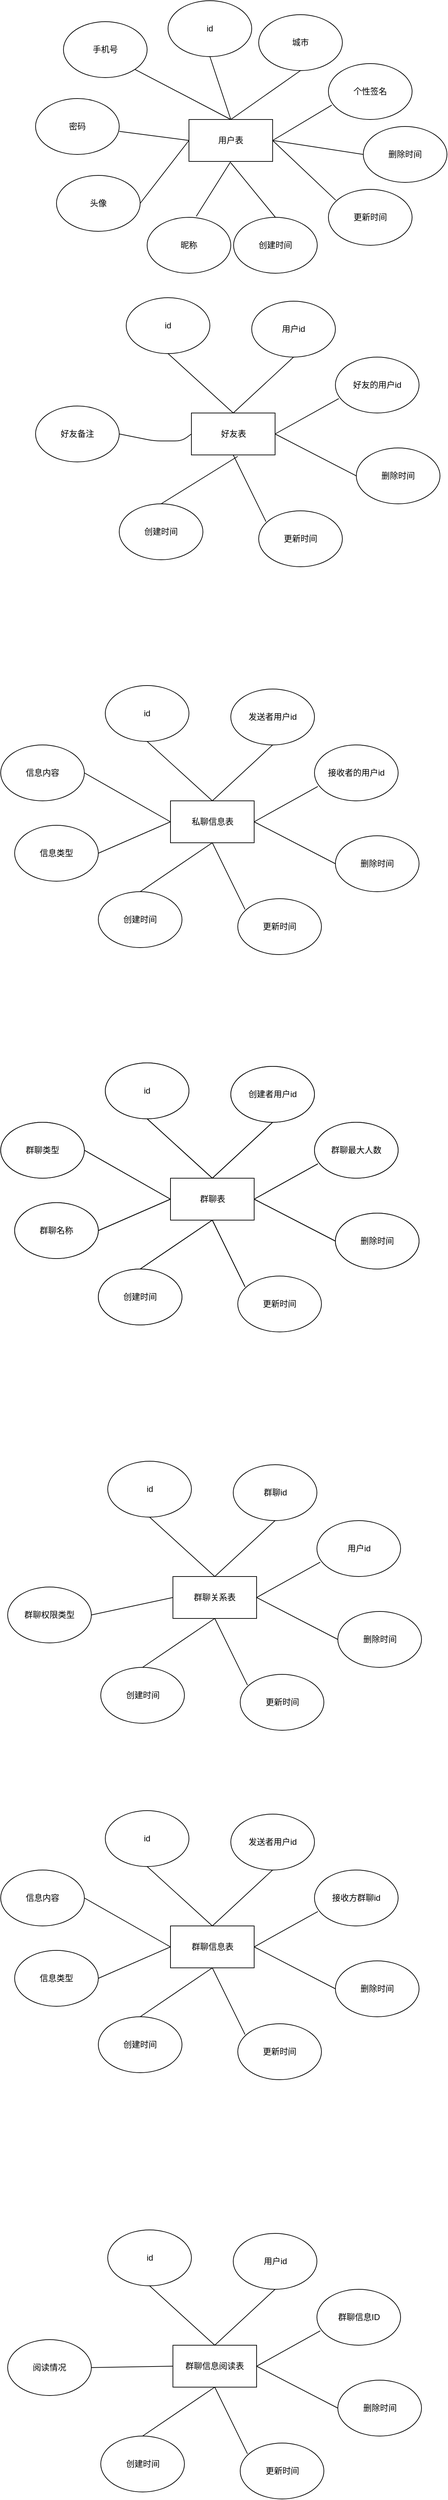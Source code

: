 <mxfile version="13.9.2" type="github">
  <diagram id="XN5b5UXGegkv9Bx4KRt7" name="Page-1">
    <mxGraphModel dx="1038" dy="548" grid="1" gridSize="10" guides="1" tooltips="1" connect="1" arrows="1" fold="1" page="1" pageScale="1" pageWidth="827" pageHeight="1169" math="0" shadow="0">
      <root>
        <mxCell id="0" />
        <mxCell id="1" parent="0" />
        <mxCell id="5YTZuYFK5h-d97oORlPm-1" value="用户表" style="rounded=0;whiteSpace=wrap;html=1;" vertex="1" parent="1">
          <mxGeometry x="350" y="250" width="120" height="60" as="geometry" />
        </mxCell>
        <mxCell id="5YTZuYFK5h-d97oORlPm-2" value="手机号" style="ellipse;whiteSpace=wrap;html=1;" vertex="1" parent="1">
          <mxGeometry x="170" y="110" width="120" height="80" as="geometry" />
        </mxCell>
        <mxCell id="5YTZuYFK5h-d97oORlPm-3" value="id" style="ellipse;whiteSpace=wrap;html=1;" vertex="1" parent="1">
          <mxGeometry x="320" y="80" width="120" height="80" as="geometry" />
        </mxCell>
        <mxCell id="5YTZuYFK5h-d97oORlPm-4" value="密码" style="ellipse;whiteSpace=wrap;html=1;" vertex="1" parent="1">
          <mxGeometry x="130" y="220" width="120" height="80" as="geometry" />
        </mxCell>
        <mxCell id="5YTZuYFK5h-d97oORlPm-5" value="昵称" style="ellipse;whiteSpace=wrap;html=1;" vertex="1" parent="1">
          <mxGeometry x="290" y="390" width="120" height="80" as="geometry" />
        </mxCell>
        <mxCell id="5YTZuYFK5h-d97oORlPm-6" value="个性签名" style="ellipse;whiteSpace=wrap;html=1;" vertex="1" parent="1">
          <mxGeometry x="550" y="170" width="120" height="80" as="geometry" />
        </mxCell>
        <mxCell id="5YTZuYFK5h-d97oORlPm-7" value="城市" style="ellipse;whiteSpace=wrap;html=1;" vertex="1" parent="1">
          <mxGeometry x="450" y="100" width="120" height="80" as="geometry" />
        </mxCell>
        <mxCell id="5YTZuYFK5h-d97oORlPm-8" value="头像" style="ellipse;whiteSpace=wrap;html=1;" vertex="1" parent="1">
          <mxGeometry x="160" y="330" width="120" height="80" as="geometry" />
        </mxCell>
        <mxCell id="5YTZuYFK5h-d97oORlPm-9" value="删除时间" style="ellipse;whiteSpace=wrap;html=1;" vertex="1" parent="1">
          <mxGeometry x="600" y="260" width="120" height="80" as="geometry" />
        </mxCell>
        <mxCell id="5YTZuYFK5h-d97oORlPm-10" value="更新时间" style="ellipse;whiteSpace=wrap;html=1;" vertex="1" parent="1">
          <mxGeometry x="550" y="350" width="120" height="80" as="geometry" />
        </mxCell>
        <mxCell id="5YTZuYFK5h-d97oORlPm-11" value="创建时间" style="ellipse;whiteSpace=wrap;html=1;" vertex="1" parent="1">
          <mxGeometry x="414" y="390" width="120" height="80" as="geometry" />
        </mxCell>
        <mxCell id="5YTZuYFK5h-d97oORlPm-12" value="" style="endArrow=none;html=1;entryX=1;entryY=1;entryDx=0;entryDy=0;exitX=0.5;exitY=0;exitDx=0;exitDy=0;" edge="1" parent="1" source="5YTZuYFK5h-d97oORlPm-1" target="5YTZuYFK5h-d97oORlPm-2">
          <mxGeometry width="50" height="50" relative="1" as="geometry">
            <mxPoint x="390" y="310" as="sourcePoint" />
            <mxPoint x="440" y="260" as="targetPoint" />
          </mxGeometry>
        </mxCell>
        <mxCell id="5YTZuYFK5h-d97oORlPm-13" value="" style="endArrow=none;html=1;entryX=0.5;entryY=1;entryDx=0;entryDy=0;exitX=0.5;exitY=0;exitDx=0;exitDy=0;" edge="1" parent="1" source="5YTZuYFK5h-d97oORlPm-1" target="5YTZuYFK5h-d97oORlPm-7">
          <mxGeometry width="50" height="50" relative="1" as="geometry">
            <mxPoint x="390" y="310" as="sourcePoint" />
            <mxPoint x="440" y="260" as="targetPoint" />
          </mxGeometry>
        </mxCell>
        <mxCell id="5YTZuYFK5h-d97oORlPm-15" value="" style="endArrow=none;html=1;entryX=0.5;entryY=1;entryDx=0;entryDy=0;exitX=0.5;exitY=0;exitDx=0;exitDy=0;" edge="1" parent="1" source="5YTZuYFK5h-d97oORlPm-1" target="5YTZuYFK5h-d97oORlPm-3">
          <mxGeometry width="50" height="50" relative="1" as="geometry">
            <mxPoint x="390" y="310" as="sourcePoint" />
            <mxPoint x="440" y="260" as="targetPoint" />
          </mxGeometry>
        </mxCell>
        <mxCell id="5YTZuYFK5h-d97oORlPm-16" value="" style="endArrow=none;html=1;entryX=0.04;entryY=0.743;entryDx=0;entryDy=0;entryPerimeter=0;exitX=1;exitY=0.5;exitDx=0;exitDy=0;" edge="1" parent="1" source="5YTZuYFK5h-d97oORlPm-1" target="5YTZuYFK5h-d97oORlPm-6">
          <mxGeometry width="50" height="50" relative="1" as="geometry">
            <mxPoint x="120" y="470" as="sourcePoint" />
            <mxPoint x="170" y="420" as="targetPoint" />
          </mxGeometry>
        </mxCell>
        <mxCell id="5YTZuYFK5h-d97oORlPm-17" value="" style="endArrow=none;html=1;exitX=1;exitY=0.5;exitDx=0;exitDy=0;entryX=0;entryY=0.5;entryDx=0;entryDy=0;" edge="1" parent="1" source="5YTZuYFK5h-d97oORlPm-1" target="5YTZuYFK5h-d97oORlPm-9">
          <mxGeometry width="50" height="50" relative="1" as="geometry">
            <mxPoint x="470" y="340" as="sourcePoint" />
            <mxPoint x="520" y="290" as="targetPoint" />
          </mxGeometry>
        </mxCell>
        <mxCell id="5YTZuYFK5h-d97oORlPm-18" value="" style="endArrow=none;html=1;exitX=1;exitY=0.5;exitDx=0;exitDy=0;entryX=0.087;entryY=0.193;entryDx=0;entryDy=0;entryPerimeter=0;" edge="1" parent="1" source="5YTZuYFK5h-d97oORlPm-1" target="5YTZuYFK5h-d97oORlPm-10">
          <mxGeometry width="50" height="50" relative="1" as="geometry">
            <mxPoint x="520" y="360" as="sourcePoint" />
            <mxPoint x="570" y="310" as="targetPoint" />
          </mxGeometry>
        </mxCell>
        <mxCell id="5YTZuYFK5h-d97oORlPm-19" value="" style="endArrow=none;html=1;exitX=0.5;exitY=0;exitDx=0;exitDy=0;" edge="1" parent="1" source="5YTZuYFK5h-d97oORlPm-11">
          <mxGeometry width="50" height="50" relative="1" as="geometry">
            <mxPoint x="390" y="310" as="sourcePoint" />
            <mxPoint x="410" y="312" as="targetPoint" />
          </mxGeometry>
        </mxCell>
        <mxCell id="5YTZuYFK5h-d97oORlPm-20" value="" style="endArrow=none;html=1;exitX=0.587;exitY=-0.017;exitDx=0;exitDy=0;exitPerimeter=0;entryX=0.5;entryY=1;entryDx=0;entryDy=0;" edge="1" parent="1" source="5YTZuYFK5h-d97oORlPm-5" target="5YTZuYFK5h-d97oORlPm-1">
          <mxGeometry width="50" height="50" relative="1" as="geometry">
            <mxPoint x="390" y="310" as="sourcePoint" />
            <mxPoint x="440" y="260" as="targetPoint" />
          </mxGeometry>
        </mxCell>
        <mxCell id="5YTZuYFK5h-d97oORlPm-21" value="" style="endArrow=none;html=1;entryX=0;entryY=0.5;entryDx=0;entryDy=0;exitX=1;exitY=0.5;exitDx=0;exitDy=0;" edge="1" parent="1" source="5YTZuYFK5h-d97oORlPm-8" target="5YTZuYFK5h-d97oORlPm-1">
          <mxGeometry width="50" height="50" relative="1" as="geometry">
            <mxPoint x="280" y="380" as="sourcePoint" />
            <mxPoint x="330" y="330" as="targetPoint" />
          </mxGeometry>
        </mxCell>
        <mxCell id="5YTZuYFK5h-d97oORlPm-23" value="" style="endArrow=none;html=1;entryX=0;entryY=0.5;entryDx=0;entryDy=0;" edge="1" parent="1" target="5YTZuYFK5h-d97oORlPm-1">
          <mxGeometry width="50" height="50" relative="1" as="geometry">
            <mxPoint x="250" y="267" as="sourcePoint" />
            <mxPoint x="320.711" y="260" as="targetPoint" />
          </mxGeometry>
        </mxCell>
        <mxCell id="5YTZuYFK5h-d97oORlPm-25" value="好友表" style="rounded=0;whiteSpace=wrap;html=1;" vertex="1" parent="1">
          <mxGeometry x="353.5" y="670" width="120" height="60" as="geometry" />
        </mxCell>
        <mxCell id="5YTZuYFK5h-d97oORlPm-27" value="id" style="ellipse;whiteSpace=wrap;html=1;" vertex="1" parent="1">
          <mxGeometry x="260" y="505" width="120" height="80" as="geometry" />
        </mxCell>
        <mxCell id="5YTZuYFK5h-d97oORlPm-29" value="好友备注" style="ellipse;whiteSpace=wrap;html=1;" vertex="1" parent="1">
          <mxGeometry x="130" y="660" width="120" height="80" as="geometry" />
        </mxCell>
        <mxCell id="5YTZuYFK5h-d97oORlPm-30" value="好友的用户id" style="ellipse;whiteSpace=wrap;html=1;" vertex="1" parent="1">
          <mxGeometry x="560" y="590" width="120" height="80" as="geometry" />
        </mxCell>
        <mxCell id="5YTZuYFK5h-d97oORlPm-31" value="用户id" style="ellipse;whiteSpace=wrap;html=1;" vertex="1" parent="1">
          <mxGeometry x="440" y="510" width="120" height="80" as="geometry" />
        </mxCell>
        <mxCell id="5YTZuYFK5h-d97oORlPm-33" value="删除时间" style="ellipse;whiteSpace=wrap;html=1;" vertex="1" parent="1">
          <mxGeometry x="590" y="720" width="120" height="80" as="geometry" />
        </mxCell>
        <mxCell id="5YTZuYFK5h-d97oORlPm-34" value="更新时间" style="ellipse;whiteSpace=wrap;html=1;" vertex="1" parent="1">
          <mxGeometry x="450" y="810" width="120" height="80" as="geometry" />
        </mxCell>
        <mxCell id="5YTZuYFK5h-d97oORlPm-35" value="创建时间" style="ellipse;whiteSpace=wrap;html=1;" vertex="1" parent="1">
          <mxGeometry x="250" y="800" width="120" height="80" as="geometry" />
        </mxCell>
        <mxCell id="5YTZuYFK5h-d97oORlPm-37" value="" style="endArrow=none;html=1;entryX=0.5;entryY=1;entryDx=0;entryDy=0;exitX=0.5;exitY=0;exitDx=0;exitDy=0;" edge="1" parent="1" source="5YTZuYFK5h-d97oORlPm-25" target="5YTZuYFK5h-d97oORlPm-31">
          <mxGeometry width="50" height="50" relative="1" as="geometry">
            <mxPoint x="400" y="730" as="sourcePoint" />
            <mxPoint x="450" y="680" as="targetPoint" />
          </mxGeometry>
        </mxCell>
        <mxCell id="5YTZuYFK5h-d97oORlPm-38" value="" style="endArrow=none;html=1;entryX=0.5;entryY=1;entryDx=0;entryDy=0;exitX=0.5;exitY=0;exitDx=0;exitDy=0;" edge="1" parent="1" source="5YTZuYFK5h-d97oORlPm-25" target="5YTZuYFK5h-d97oORlPm-27">
          <mxGeometry width="50" height="50" relative="1" as="geometry">
            <mxPoint x="400" y="730" as="sourcePoint" />
            <mxPoint x="450" y="680" as="targetPoint" />
          </mxGeometry>
        </mxCell>
        <mxCell id="5YTZuYFK5h-d97oORlPm-39" value="" style="endArrow=none;html=1;entryX=0.04;entryY=0.743;entryDx=0;entryDy=0;entryPerimeter=0;exitX=1;exitY=0.5;exitDx=0;exitDy=0;" edge="1" parent="1" source="5YTZuYFK5h-d97oORlPm-25" target="5YTZuYFK5h-d97oORlPm-30">
          <mxGeometry width="50" height="50" relative="1" as="geometry">
            <mxPoint x="130" y="890" as="sourcePoint" />
            <mxPoint x="180" y="840" as="targetPoint" />
          </mxGeometry>
        </mxCell>
        <mxCell id="5YTZuYFK5h-d97oORlPm-40" value="" style="endArrow=none;html=1;exitX=1;exitY=0.5;exitDx=0;exitDy=0;entryX=0;entryY=0.5;entryDx=0;entryDy=0;" edge="1" parent="1" source="5YTZuYFK5h-d97oORlPm-25" target="5YTZuYFK5h-d97oORlPm-33">
          <mxGeometry width="50" height="50" relative="1" as="geometry">
            <mxPoint x="480" y="760" as="sourcePoint" />
            <mxPoint x="530" y="710" as="targetPoint" />
          </mxGeometry>
        </mxCell>
        <mxCell id="5YTZuYFK5h-d97oORlPm-41" value="" style="endArrow=none;html=1;entryX=0.087;entryY=0.193;entryDx=0;entryDy=0;entryPerimeter=0;exitX=0.5;exitY=1;exitDx=0;exitDy=0;" edge="1" parent="1" source="5YTZuYFK5h-d97oORlPm-25" target="5YTZuYFK5h-d97oORlPm-34">
          <mxGeometry width="50" height="50" relative="1" as="geometry">
            <mxPoint x="420" y="740" as="sourcePoint" />
            <mxPoint x="580" y="730" as="targetPoint" />
          </mxGeometry>
        </mxCell>
        <mxCell id="5YTZuYFK5h-d97oORlPm-42" value="" style="endArrow=none;html=1;exitX=0.5;exitY=0;exitDx=0;exitDy=0;" edge="1" parent="1" source="5YTZuYFK5h-d97oORlPm-35">
          <mxGeometry width="50" height="50" relative="1" as="geometry">
            <mxPoint x="400" y="730" as="sourcePoint" />
            <mxPoint x="420" y="732" as="targetPoint" />
          </mxGeometry>
        </mxCell>
        <mxCell id="5YTZuYFK5h-d97oORlPm-43" value="" style="endArrow=none;html=1;exitX=1;exitY=0.5;exitDx=0;exitDy=0;entryX=0;entryY=0.5;entryDx=0;entryDy=0;" edge="1" parent="1" source="5YTZuYFK5h-d97oORlPm-29" target="5YTZuYFK5h-d97oORlPm-25">
          <mxGeometry width="50" height="50" relative="1" as="geometry">
            <mxPoint x="400" y="730" as="sourcePoint" />
            <mxPoint x="450" y="680" as="targetPoint" />
            <Array as="points">
              <mxPoint x="300" y="710" />
              <mxPoint x="340" y="710" />
            </Array>
          </mxGeometry>
        </mxCell>
        <mxCell id="5YTZuYFK5h-d97oORlPm-49" value="私聊信息表" style="rounded=0;whiteSpace=wrap;html=1;" vertex="1" parent="1">
          <mxGeometry x="323.5" y="1225" width="120" height="60" as="geometry" />
        </mxCell>
        <mxCell id="5YTZuYFK5h-d97oORlPm-50" value="id" style="ellipse;whiteSpace=wrap;html=1;" vertex="1" parent="1">
          <mxGeometry x="230" y="1060" width="120" height="80" as="geometry" />
        </mxCell>
        <mxCell id="5YTZuYFK5h-d97oORlPm-51" value="信息类型" style="ellipse;whiteSpace=wrap;html=1;" vertex="1" parent="1">
          <mxGeometry x="100" y="1260" width="120" height="80" as="geometry" />
        </mxCell>
        <mxCell id="5YTZuYFK5h-d97oORlPm-52" value="接收者的用户id" style="ellipse;whiteSpace=wrap;html=1;" vertex="1" parent="1">
          <mxGeometry x="530" y="1145" width="120" height="80" as="geometry" />
        </mxCell>
        <mxCell id="5YTZuYFK5h-d97oORlPm-53" value="发送者用户id" style="ellipse;whiteSpace=wrap;html=1;" vertex="1" parent="1">
          <mxGeometry x="410" y="1065" width="120" height="80" as="geometry" />
        </mxCell>
        <mxCell id="5YTZuYFK5h-d97oORlPm-54" value="删除时间" style="ellipse;whiteSpace=wrap;html=1;" vertex="1" parent="1">
          <mxGeometry x="560" y="1275" width="120" height="80" as="geometry" />
        </mxCell>
        <mxCell id="5YTZuYFK5h-d97oORlPm-55" value="更新时间" style="ellipse;whiteSpace=wrap;html=1;" vertex="1" parent="1">
          <mxGeometry x="420" y="1365" width="120" height="80" as="geometry" />
        </mxCell>
        <mxCell id="5YTZuYFK5h-d97oORlPm-56" value="创建时间" style="ellipse;whiteSpace=wrap;html=1;" vertex="1" parent="1">
          <mxGeometry x="220" y="1355" width="120" height="80" as="geometry" />
        </mxCell>
        <mxCell id="5YTZuYFK5h-d97oORlPm-57" value="" style="endArrow=none;html=1;entryX=0.5;entryY=1;entryDx=0;entryDy=0;exitX=0.5;exitY=0;exitDx=0;exitDy=0;" edge="1" parent="1" source="5YTZuYFK5h-d97oORlPm-49" target="5YTZuYFK5h-d97oORlPm-53">
          <mxGeometry width="50" height="50" relative="1" as="geometry">
            <mxPoint x="370" y="1285" as="sourcePoint" />
            <mxPoint x="420" y="1235" as="targetPoint" />
          </mxGeometry>
        </mxCell>
        <mxCell id="5YTZuYFK5h-d97oORlPm-58" value="" style="endArrow=none;html=1;entryX=0.5;entryY=1;entryDx=0;entryDy=0;exitX=0.5;exitY=0;exitDx=0;exitDy=0;" edge="1" parent="1" source="5YTZuYFK5h-d97oORlPm-49" target="5YTZuYFK5h-d97oORlPm-50">
          <mxGeometry width="50" height="50" relative="1" as="geometry">
            <mxPoint x="370" y="1285" as="sourcePoint" />
            <mxPoint x="420" y="1235" as="targetPoint" />
          </mxGeometry>
        </mxCell>
        <mxCell id="5YTZuYFK5h-d97oORlPm-59" value="" style="endArrow=none;html=1;entryX=0.04;entryY=0.743;entryDx=0;entryDy=0;entryPerimeter=0;exitX=1;exitY=0.5;exitDx=0;exitDy=0;" edge="1" parent="1" source="5YTZuYFK5h-d97oORlPm-49" target="5YTZuYFK5h-d97oORlPm-52">
          <mxGeometry width="50" height="50" relative="1" as="geometry">
            <mxPoint x="100" y="1445" as="sourcePoint" />
            <mxPoint x="150" y="1395" as="targetPoint" />
          </mxGeometry>
        </mxCell>
        <mxCell id="5YTZuYFK5h-d97oORlPm-60" value="" style="endArrow=none;html=1;exitX=1;exitY=0.5;exitDx=0;exitDy=0;entryX=0;entryY=0.5;entryDx=0;entryDy=0;" edge="1" parent="1" source="5YTZuYFK5h-d97oORlPm-49" target="5YTZuYFK5h-d97oORlPm-54">
          <mxGeometry width="50" height="50" relative="1" as="geometry">
            <mxPoint x="450" y="1315" as="sourcePoint" />
            <mxPoint x="500" y="1265" as="targetPoint" />
          </mxGeometry>
        </mxCell>
        <mxCell id="5YTZuYFK5h-d97oORlPm-61" value="" style="endArrow=none;html=1;entryX=0.087;entryY=0.193;entryDx=0;entryDy=0;entryPerimeter=0;exitX=0.5;exitY=1;exitDx=0;exitDy=0;" edge="1" parent="1" source="5YTZuYFK5h-d97oORlPm-49" target="5YTZuYFK5h-d97oORlPm-55">
          <mxGeometry width="50" height="50" relative="1" as="geometry">
            <mxPoint x="390" y="1295" as="sourcePoint" />
            <mxPoint x="550" y="1285" as="targetPoint" />
          </mxGeometry>
        </mxCell>
        <mxCell id="5YTZuYFK5h-d97oORlPm-62" value="" style="endArrow=none;html=1;exitX=0.5;exitY=0;exitDx=0;exitDy=0;entryX=0.5;entryY=1;entryDx=0;entryDy=0;" edge="1" parent="1" source="5YTZuYFK5h-d97oORlPm-56" target="5YTZuYFK5h-d97oORlPm-49">
          <mxGeometry width="50" height="50" relative="1" as="geometry">
            <mxPoint x="370" y="1285" as="sourcePoint" />
            <mxPoint x="390" y="1287" as="targetPoint" />
          </mxGeometry>
        </mxCell>
        <mxCell id="5YTZuYFK5h-d97oORlPm-64" value="信息内容" style="ellipse;whiteSpace=wrap;html=1;" vertex="1" parent="1">
          <mxGeometry x="80" y="1145" width="120" height="80" as="geometry" />
        </mxCell>
        <mxCell id="5YTZuYFK5h-d97oORlPm-65" value="" style="endArrow=none;html=1;exitX=1;exitY=0.5;exitDx=0;exitDy=0;entryX=0;entryY=0.5;entryDx=0;entryDy=0;" edge="1" parent="1" source="5YTZuYFK5h-d97oORlPm-64" target="5YTZuYFK5h-d97oORlPm-49">
          <mxGeometry width="50" height="50" relative="1" as="geometry">
            <mxPoint x="220" y="1200" as="sourcePoint" />
            <mxPoint x="320" y="1250" as="targetPoint" />
          </mxGeometry>
        </mxCell>
        <mxCell id="5YTZuYFK5h-d97oORlPm-66" value="" style="endArrow=none;html=1;entryX=0;entryY=0.5;entryDx=0;entryDy=0;" edge="1" parent="1" target="5YTZuYFK5h-d97oORlPm-49">
          <mxGeometry width="50" height="50" relative="1" as="geometry">
            <mxPoint x="220" y="1300" as="sourcePoint" />
            <mxPoint x="320" y="1260" as="targetPoint" />
          </mxGeometry>
        </mxCell>
        <mxCell id="5YTZuYFK5h-d97oORlPm-68" value="群聊表" style="rounded=0;whiteSpace=wrap;html=1;" vertex="1" parent="1">
          <mxGeometry x="323.5" y="1765" width="120" height="60" as="geometry" />
        </mxCell>
        <mxCell id="5YTZuYFK5h-d97oORlPm-69" value="id" style="ellipse;whiteSpace=wrap;html=1;" vertex="1" parent="1">
          <mxGeometry x="230" y="1600" width="120" height="80" as="geometry" />
        </mxCell>
        <mxCell id="5YTZuYFK5h-d97oORlPm-70" value="群聊名称" style="ellipse;whiteSpace=wrap;html=1;" vertex="1" parent="1">
          <mxGeometry x="100" y="1800" width="120" height="80" as="geometry" />
        </mxCell>
        <mxCell id="5YTZuYFK5h-d97oORlPm-71" value="群聊最大人数" style="ellipse;whiteSpace=wrap;html=1;" vertex="1" parent="1">
          <mxGeometry x="530" y="1685" width="120" height="80" as="geometry" />
        </mxCell>
        <mxCell id="5YTZuYFK5h-d97oORlPm-72" value="创建者用户id" style="ellipse;whiteSpace=wrap;html=1;" vertex="1" parent="1">
          <mxGeometry x="410" y="1605" width="120" height="80" as="geometry" />
        </mxCell>
        <mxCell id="5YTZuYFK5h-d97oORlPm-73" value="删除时间" style="ellipse;whiteSpace=wrap;html=1;" vertex="1" parent="1">
          <mxGeometry x="560" y="1815" width="120" height="80" as="geometry" />
        </mxCell>
        <mxCell id="5YTZuYFK5h-d97oORlPm-74" value="更新时间" style="ellipse;whiteSpace=wrap;html=1;" vertex="1" parent="1">
          <mxGeometry x="420" y="1905" width="120" height="80" as="geometry" />
        </mxCell>
        <mxCell id="5YTZuYFK5h-d97oORlPm-75" value="创建时间" style="ellipse;whiteSpace=wrap;html=1;" vertex="1" parent="1">
          <mxGeometry x="220" y="1895" width="120" height="80" as="geometry" />
        </mxCell>
        <mxCell id="5YTZuYFK5h-d97oORlPm-76" value="" style="endArrow=none;html=1;entryX=0.5;entryY=1;entryDx=0;entryDy=0;exitX=0.5;exitY=0;exitDx=0;exitDy=0;" edge="1" parent="1" source="5YTZuYFK5h-d97oORlPm-68" target="5YTZuYFK5h-d97oORlPm-72">
          <mxGeometry width="50" height="50" relative="1" as="geometry">
            <mxPoint x="370" y="1825" as="sourcePoint" />
            <mxPoint x="420" y="1775" as="targetPoint" />
          </mxGeometry>
        </mxCell>
        <mxCell id="5YTZuYFK5h-d97oORlPm-77" value="" style="endArrow=none;html=1;entryX=0.5;entryY=1;entryDx=0;entryDy=0;exitX=0.5;exitY=0;exitDx=0;exitDy=0;" edge="1" parent="1" source="5YTZuYFK5h-d97oORlPm-68" target="5YTZuYFK5h-d97oORlPm-69">
          <mxGeometry width="50" height="50" relative="1" as="geometry">
            <mxPoint x="370" y="1825" as="sourcePoint" />
            <mxPoint x="420" y="1775" as="targetPoint" />
          </mxGeometry>
        </mxCell>
        <mxCell id="5YTZuYFK5h-d97oORlPm-78" value="" style="endArrow=none;html=1;entryX=0.04;entryY=0.743;entryDx=0;entryDy=0;entryPerimeter=0;exitX=1;exitY=0.5;exitDx=0;exitDy=0;" edge="1" parent="1" source="5YTZuYFK5h-d97oORlPm-68" target="5YTZuYFK5h-d97oORlPm-71">
          <mxGeometry width="50" height="50" relative="1" as="geometry">
            <mxPoint x="100" y="1985" as="sourcePoint" />
            <mxPoint x="150" y="1935" as="targetPoint" />
          </mxGeometry>
        </mxCell>
        <mxCell id="5YTZuYFK5h-d97oORlPm-79" value="" style="endArrow=none;html=1;exitX=1;exitY=0.5;exitDx=0;exitDy=0;entryX=0;entryY=0.5;entryDx=0;entryDy=0;" edge="1" parent="1" source="5YTZuYFK5h-d97oORlPm-68" target="5YTZuYFK5h-d97oORlPm-73">
          <mxGeometry width="50" height="50" relative="1" as="geometry">
            <mxPoint x="450" y="1855" as="sourcePoint" />
            <mxPoint x="500" y="1805" as="targetPoint" />
          </mxGeometry>
        </mxCell>
        <mxCell id="5YTZuYFK5h-d97oORlPm-80" value="" style="endArrow=none;html=1;entryX=0.087;entryY=0.193;entryDx=0;entryDy=0;entryPerimeter=0;exitX=0.5;exitY=1;exitDx=0;exitDy=0;" edge="1" parent="1" source="5YTZuYFK5h-d97oORlPm-68" target="5YTZuYFK5h-d97oORlPm-74">
          <mxGeometry width="50" height="50" relative="1" as="geometry">
            <mxPoint x="390" y="1835" as="sourcePoint" />
            <mxPoint x="550" y="1825" as="targetPoint" />
          </mxGeometry>
        </mxCell>
        <mxCell id="5YTZuYFK5h-d97oORlPm-81" value="" style="endArrow=none;html=1;exitX=0.5;exitY=0;exitDx=0;exitDy=0;entryX=0.5;entryY=1;entryDx=0;entryDy=0;" edge="1" parent="1" source="5YTZuYFK5h-d97oORlPm-75" target="5YTZuYFK5h-d97oORlPm-68">
          <mxGeometry width="50" height="50" relative="1" as="geometry">
            <mxPoint x="370" y="1825" as="sourcePoint" />
            <mxPoint x="390" y="1827" as="targetPoint" />
          </mxGeometry>
        </mxCell>
        <mxCell id="5YTZuYFK5h-d97oORlPm-82" value="群聊类型" style="ellipse;whiteSpace=wrap;html=1;" vertex="1" parent="1">
          <mxGeometry x="80" y="1685" width="120" height="80" as="geometry" />
        </mxCell>
        <mxCell id="5YTZuYFK5h-d97oORlPm-83" value="" style="endArrow=none;html=1;exitX=1;exitY=0.5;exitDx=0;exitDy=0;entryX=0;entryY=0.5;entryDx=0;entryDy=0;" edge="1" parent="1" source="5YTZuYFK5h-d97oORlPm-82" target="5YTZuYFK5h-d97oORlPm-68">
          <mxGeometry width="50" height="50" relative="1" as="geometry">
            <mxPoint x="220" y="1740" as="sourcePoint" />
            <mxPoint x="320" y="1790" as="targetPoint" />
          </mxGeometry>
        </mxCell>
        <mxCell id="5YTZuYFK5h-d97oORlPm-84" value="" style="endArrow=none;html=1;entryX=0;entryY=0.5;entryDx=0;entryDy=0;" edge="1" parent="1" target="5YTZuYFK5h-d97oORlPm-68">
          <mxGeometry width="50" height="50" relative="1" as="geometry">
            <mxPoint x="220" y="1840" as="sourcePoint" />
            <mxPoint x="320" y="1800" as="targetPoint" />
          </mxGeometry>
        </mxCell>
        <mxCell id="5YTZuYFK5h-d97oORlPm-85" value="群聊表" style="rounded=0;whiteSpace=wrap;html=1;" vertex="1" parent="1">
          <mxGeometry x="323.5" y="1765" width="120" height="60" as="geometry" />
        </mxCell>
        <mxCell id="5YTZuYFK5h-d97oORlPm-86" value="id" style="ellipse;whiteSpace=wrap;html=1;" vertex="1" parent="1">
          <mxGeometry x="230" y="1600" width="120" height="80" as="geometry" />
        </mxCell>
        <mxCell id="5YTZuYFK5h-d97oORlPm-87" value="群聊名称" style="ellipse;whiteSpace=wrap;html=1;" vertex="1" parent="1">
          <mxGeometry x="100" y="1800" width="120" height="80" as="geometry" />
        </mxCell>
        <mxCell id="5YTZuYFK5h-d97oORlPm-88" value="群聊最大人数" style="ellipse;whiteSpace=wrap;html=1;" vertex="1" parent="1">
          <mxGeometry x="530" y="1685" width="120" height="80" as="geometry" />
        </mxCell>
        <mxCell id="5YTZuYFK5h-d97oORlPm-89" value="创建者用户id" style="ellipse;whiteSpace=wrap;html=1;" vertex="1" parent="1">
          <mxGeometry x="410" y="1605" width="120" height="80" as="geometry" />
        </mxCell>
        <mxCell id="5YTZuYFK5h-d97oORlPm-90" value="创建时间" style="ellipse;whiteSpace=wrap;html=1;" vertex="1" parent="1">
          <mxGeometry x="220" y="1895" width="120" height="80" as="geometry" />
        </mxCell>
        <mxCell id="5YTZuYFK5h-d97oORlPm-91" value="" style="endArrow=none;html=1;entryX=0.5;entryY=1;entryDx=0;entryDy=0;exitX=0.5;exitY=0;exitDx=0;exitDy=0;" edge="1" source="5YTZuYFK5h-d97oORlPm-85" target="5YTZuYFK5h-d97oORlPm-89" parent="1">
          <mxGeometry width="50" height="50" relative="1" as="geometry">
            <mxPoint x="370" y="1825" as="sourcePoint" />
            <mxPoint x="420" y="1775" as="targetPoint" />
          </mxGeometry>
        </mxCell>
        <mxCell id="5YTZuYFK5h-d97oORlPm-92" value="" style="endArrow=none;html=1;entryX=0.5;entryY=1;entryDx=0;entryDy=0;exitX=0.5;exitY=0;exitDx=0;exitDy=0;" edge="1" source="5YTZuYFK5h-d97oORlPm-85" target="5YTZuYFK5h-d97oORlPm-86" parent="1">
          <mxGeometry width="50" height="50" relative="1" as="geometry">
            <mxPoint x="370" y="1825" as="sourcePoint" />
            <mxPoint x="420" y="1775" as="targetPoint" />
          </mxGeometry>
        </mxCell>
        <mxCell id="5YTZuYFK5h-d97oORlPm-93" value="" style="endArrow=none;html=1;entryX=0.04;entryY=0.743;entryDx=0;entryDy=0;entryPerimeter=0;exitX=1;exitY=0.5;exitDx=0;exitDy=0;" edge="1" source="5YTZuYFK5h-d97oORlPm-85" target="5YTZuYFK5h-d97oORlPm-88" parent="1">
          <mxGeometry width="50" height="50" relative="1" as="geometry">
            <mxPoint x="100" y="1985" as="sourcePoint" />
            <mxPoint x="150" y="1935" as="targetPoint" />
          </mxGeometry>
        </mxCell>
        <mxCell id="5YTZuYFK5h-d97oORlPm-94" value="" style="endArrow=none;html=1;exitX=1;exitY=0.5;exitDx=0;exitDy=0;entryX=0;entryY=0.5;entryDx=0;entryDy=0;" edge="1" source="5YTZuYFK5h-d97oORlPm-85" target="5YTZuYFK5h-d97oORlPm-100" parent="1">
          <mxGeometry width="50" height="50" relative="1" as="geometry">
            <mxPoint x="450" y="1855" as="sourcePoint" />
            <mxPoint x="500" y="1805" as="targetPoint" />
          </mxGeometry>
        </mxCell>
        <mxCell id="5YTZuYFK5h-d97oORlPm-95" value="" style="endArrow=none;html=1;entryX=0.087;entryY=0.193;entryDx=0;entryDy=0;entryPerimeter=0;exitX=0.5;exitY=1;exitDx=0;exitDy=0;" edge="1" source="5YTZuYFK5h-d97oORlPm-85" parent="1">
          <mxGeometry width="50" height="50" relative="1" as="geometry">
            <mxPoint x="390" y="1835" as="sourcePoint" />
            <mxPoint x="430.44" y="1920.44" as="targetPoint" />
          </mxGeometry>
        </mxCell>
        <mxCell id="5YTZuYFK5h-d97oORlPm-96" value="" style="endArrow=none;html=1;exitX=0.5;exitY=0;exitDx=0;exitDy=0;entryX=0.5;entryY=1;entryDx=0;entryDy=0;" edge="1" source="5YTZuYFK5h-d97oORlPm-90" target="5YTZuYFK5h-d97oORlPm-85" parent="1">
          <mxGeometry width="50" height="50" relative="1" as="geometry">
            <mxPoint x="370" y="1825" as="sourcePoint" />
            <mxPoint x="390" y="1827" as="targetPoint" />
          </mxGeometry>
        </mxCell>
        <mxCell id="5YTZuYFK5h-d97oORlPm-97" value="群聊类型" style="ellipse;whiteSpace=wrap;html=1;" vertex="1" parent="1">
          <mxGeometry x="80" y="1685" width="120" height="80" as="geometry" />
        </mxCell>
        <mxCell id="5YTZuYFK5h-d97oORlPm-98" value="" style="endArrow=none;html=1;exitX=1;exitY=0.5;exitDx=0;exitDy=0;entryX=0;entryY=0.5;entryDx=0;entryDy=0;" edge="1" source="5YTZuYFK5h-d97oORlPm-97" target="5YTZuYFK5h-d97oORlPm-85" parent="1">
          <mxGeometry width="50" height="50" relative="1" as="geometry">
            <mxPoint x="220" y="1740" as="sourcePoint" />
            <mxPoint x="320" y="1790" as="targetPoint" />
          </mxGeometry>
        </mxCell>
        <mxCell id="5YTZuYFK5h-d97oORlPm-99" value="" style="endArrow=none;html=1;entryX=0;entryY=0.5;entryDx=0;entryDy=0;" edge="1" target="5YTZuYFK5h-d97oORlPm-85" parent="1">
          <mxGeometry width="50" height="50" relative="1" as="geometry">
            <mxPoint x="220" y="1840" as="sourcePoint" />
            <mxPoint x="320" y="1800" as="targetPoint" />
          </mxGeometry>
        </mxCell>
        <mxCell id="5YTZuYFK5h-d97oORlPm-100" value="删除时间" style="ellipse;whiteSpace=wrap;html=1;" vertex="1" parent="1">
          <mxGeometry x="560" y="1815" width="120" height="80" as="geometry" />
        </mxCell>
        <mxCell id="5YTZuYFK5h-d97oORlPm-101" value="更新时间" style="ellipse;whiteSpace=wrap;html=1;" vertex="1" parent="1">
          <mxGeometry x="423.5" y="2475" width="120" height="80" as="geometry" />
        </mxCell>
        <mxCell id="5YTZuYFK5h-d97oORlPm-102" value="群聊关系表" style="rounded=0;whiteSpace=wrap;html=1;" vertex="1" parent="1">
          <mxGeometry x="327" y="2335" width="120" height="60" as="geometry" />
        </mxCell>
        <mxCell id="5YTZuYFK5h-d97oORlPm-103" value="id" style="ellipse;whiteSpace=wrap;html=1;" vertex="1" parent="1">
          <mxGeometry x="233.5" y="2170" width="120" height="80" as="geometry" />
        </mxCell>
        <mxCell id="5YTZuYFK5h-d97oORlPm-104" value="群聊权限类型" style="ellipse;whiteSpace=wrap;html=1;" vertex="1" parent="1">
          <mxGeometry x="90" y="2350" width="120" height="80" as="geometry" />
        </mxCell>
        <mxCell id="5YTZuYFK5h-d97oORlPm-105" value="用户id" style="ellipse;whiteSpace=wrap;html=1;" vertex="1" parent="1">
          <mxGeometry x="533.5" y="2255" width="120" height="80" as="geometry" />
        </mxCell>
        <mxCell id="5YTZuYFK5h-d97oORlPm-106" value="群聊id" style="ellipse;whiteSpace=wrap;html=1;" vertex="1" parent="1">
          <mxGeometry x="413.5" y="2175" width="120" height="80" as="geometry" />
        </mxCell>
        <mxCell id="5YTZuYFK5h-d97oORlPm-107" value="创建时间" style="ellipse;whiteSpace=wrap;html=1;" vertex="1" parent="1">
          <mxGeometry x="223.5" y="2465" width="120" height="80" as="geometry" />
        </mxCell>
        <mxCell id="5YTZuYFK5h-d97oORlPm-108" value="" style="endArrow=none;html=1;entryX=0.5;entryY=1;entryDx=0;entryDy=0;exitX=0.5;exitY=0;exitDx=0;exitDy=0;" edge="1" parent="1" source="5YTZuYFK5h-d97oORlPm-102" target="5YTZuYFK5h-d97oORlPm-106">
          <mxGeometry width="50" height="50" relative="1" as="geometry">
            <mxPoint x="373.5" y="2395" as="sourcePoint" />
            <mxPoint x="423.5" y="2345" as="targetPoint" />
          </mxGeometry>
        </mxCell>
        <mxCell id="5YTZuYFK5h-d97oORlPm-109" value="" style="endArrow=none;html=1;entryX=0.5;entryY=1;entryDx=0;entryDy=0;exitX=0.5;exitY=0;exitDx=0;exitDy=0;" edge="1" parent="1" source="5YTZuYFK5h-d97oORlPm-102" target="5YTZuYFK5h-d97oORlPm-103">
          <mxGeometry width="50" height="50" relative="1" as="geometry">
            <mxPoint x="373.5" y="2395" as="sourcePoint" />
            <mxPoint x="423.5" y="2345" as="targetPoint" />
          </mxGeometry>
        </mxCell>
        <mxCell id="5YTZuYFK5h-d97oORlPm-110" value="" style="endArrow=none;html=1;entryX=0.04;entryY=0.743;entryDx=0;entryDy=0;entryPerimeter=0;exitX=1;exitY=0.5;exitDx=0;exitDy=0;" edge="1" parent="1" source="5YTZuYFK5h-d97oORlPm-102" target="5YTZuYFK5h-d97oORlPm-105">
          <mxGeometry width="50" height="50" relative="1" as="geometry">
            <mxPoint x="103.5" y="2555" as="sourcePoint" />
            <mxPoint x="153.5" y="2505" as="targetPoint" />
          </mxGeometry>
        </mxCell>
        <mxCell id="5YTZuYFK5h-d97oORlPm-111" value="" style="endArrow=none;html=1;exitX=1;exitY=0.5;exitDx=0;exitDy=0;entryX=0;entryY=0.5;entryDx=0;entryDy=0;" edge="1" parent="1" source="5YTZuYFK5h-d97oORlPm-102" target="5YTZuYFK5h-d97oORlPm-117">
          <mxGeometry width="50" height="50" relative="1" as="geometry">
            <mxPoint x="453.5" y="2425" as="sourcePoint" />
            <mxPoint x="503.5" y="2375" as="targetPoint" />
          </mxGeometry>
        </mxCell>
        <mxCell id="5YTZuYFK5h-d97oORlPm-112" value="" style="endArrow=none;html=1;entryX=0.087;entryY=0.193;entryDx=0;entryDy=0;entryPerimeter=0;exitX=0.5;exitY=1;exitDx=0;exitDy=0;" edge="1" parent="1" source="5YTZuYFK5h-d97oORlPm-102">
          <mxGeometry width="50" height="50" relative="1" as="geometry">
            <mxPoint x="393.5" y="2405" as="sourcePoint" />
            <mxPoint x="433.94" y="2490.44" as="targetPoint" />
          </mxGeometry>
        </mxCell>
        <mxCell id="5YTZuYFK5h-d97oORlPm-113" value="" style="endArrow=none;html=1;exitX=0.5;exitY=0;exitDx=0;exitDy=0;entryX=0.5;entryY=1;entryDx=0;entryDy=0;" edge="1" parent="1" source="5YTZuYFK5h-d97oORlPm-107" target="5YTZuYFK5h-d97oORlPm-102">
          <mxGeometry width="50" height="50" relative="1" as="geometry">
            <mxPoint x="373.5" y="2395" as="sourcePoint" />
            <mxPoint x="393.5" y="2397" as="targetPoint" />
          </mxGeometry>
        </mxCell>
        <mxCell id="5YTZuYFK5h-d97oORlPm-116" value="" style="endArrow=none;html=1;entryX=0;entryY=0.5;entryDx=0;entryDy=0;exitX=1;exitY=0.5;exitDx=0;exitDy=0;" edge="1" parent="1" target="5YTZuYFK5h-d97oORlPm-102" source="5YTZuYFK5h-d97oORlPm-104">
          <mxGeometry width="50" height="50" relative="1" as="geometry">
            <mxPoint x="223.5" y="2410" as="sourcePoint" />
            <mxPoint x="323.5" y="2370" as="targetPoint" />
          </mxGeometry>
        </mxCell>
        <mxCell id="5YTZuYFK5h-d97oORlPm-117" value="删除时间" style="ellipse;whiteSpace=wrap;html=1;" vertex="1" parent="1">
          <mxGeometry x="563.5" y="2385" width="120" height="80" as="geometry" />
        </mxCell>
        <mxCell id="5YTZuYFK5h-d97oORlPm-119" value="群聊信息表" style="rounded=0;whiteSpace=wrap;html=1;" vertex="1" parent="1">
          <mxGeometry x="323.5" y="2835" width="120" height="60" as="geometry" />
        </mxCell>
        <mxCell id="5YTZuYFK5h-d97oORlPm-120" value="id" style="ellipse;whiteSpace=wrap;html=1;" vertex="1" parent="1">
          <mxGeometry x="230" y="2670" width="120" height="80" as="geometry" />
        </mxCell>
        <mxCell id="5YTZuYFK5h-d97oORlPm-121" value="信息类型" style="ellipse;whiteSpace=wrap;html=1;" vertex="1" parent="1">
          <mxGeometry x="100" y="2870" width="120" height="80" as="geometry" />
        </mxCell>
        <mxCell id="5YTZuYFK5h-d97oORlPm-122" value="接收方群聊id" style="ellipse;whiteSpace=wrap;html=1;" vertex="1" parent="1">
          <mxGeometry x="530" y="2755" width="120" height="80" as="geometry" />
        </mxCell>
        <mxCell id="5YTZuYFK5h-d97oORlPm-123" value="发送者用户id" style="ellipse;whiteSpace=wrap;html=1;" vertex="1" parent="1">
          <mxGeometry x="410" y="2675" width="120" height="80" as="geometry" />
        </mxCell>
        <mxCell id="5YTZuYFK5h-d97oORlPm-124" value="删除时间" style="ellipse;whiteSpace=wrap;html=1;" vertex="1" parent="1">
          <mxGeometry x="560" y="2885" width="120" height="80" as="geometry" />
        </mxCell>
        <mxCell id="5YTZuYFK5h-d97oORlPm-125" value="更新时间" style="ellipse;whiteSpace=wrap;html=1;" vertex="1" parent="1">
          <mxGeometry x="420" y="2975" width="120" height="80" as="geometry" />
        </mxCell>
        <mxCell id="5YTZuYFK5h-d97oORlPm-126" value="创建时间" style="ellipse;whiteSpace=wrap;html=1;" vertex="1" parent="1">
          <mxGeometry x="220" y="2965" width="120" height="80" as="geometry" />
        </mxCell>
        <mxCell id="5YTZuYFK5h-d97oORlPm-127" value="" style="endArrow=none;html=1;entryX=0.5;entryY=1;entryDx=0;entryDy=0;exitX=0.5;exitY=0;exitDx=0;exitDy=0;" edge="1" parent="1" source="5YTZuYFK5h-d97oORlPm-119" target="5YTZuYFK5h-d97oORlPm-123">
          <mxGeometry width="50" height="50" relative="1" as="geometry">
            <mxPoint x="370" y="2895" as="sourcePoint" />
            <mxPoint x="420" y="2845" as="targetPoint" />
          </mxGeometry>
        </mxCell>
        <mxCell id="5YTZuYFK5h-d97oORlPm-128" value="" style="endArrow=none;html=1;entryX=0.5;entryY=1;entryDx=0;entryDy=0;exitX=0.5;exitY=0;exitDx=0;exitDy=0;" edge="1" parent="1" source="5YTZuYFK5h-d97oORlPm-119" target="5YTZuYFK5h-d97oORlPm-120">
          <mxGeometry width="50" height="50" relative="1" as="geometry">
            <mxPoint x="370" y="2895" as="sourcePoint" />
            <mxPoint x="420" y="2845" as="targetPoint" />
          </mxGeometry>
        </mxCell>
        <mxCell id="5YTZuYFK5h-d97oORlPm-129" value="" style="endArrow=none;html=1;entryX=0.04;entryY=0.743;entryDx=0;entryDy=0;entryPerimeter=0;exitX=1;exitY=0.5;exitDx=0;exitDy=0;" edge="1" parent="1" source="5YTZuYFK5h-d97oORlPm-119" target="5YTZuYFK5h-d97oORlPm-122">
          <mxGeometry width="50" height="50" relative="1" as="geometry">
            <mxPoint x="100" y="3055" as="sourcePoint" />
            <mxPoint x="150" y="3005" as="targetPoint" />
          </mxGeometry>
        </mxCell>
        <mxCell id="5YTZuYFK5h-d97oORlPm-130" value="" style="endArrow=none;html=1;exitX=1;exitY=0.5;exitDx=0;exitDy=0;entryX=0;entryY=0.5;entryDx=0;entryDy=0;" edge="1" parent="1" source="5YTZuYFK5h-d97oORlPm-119" target="5YTZuYFK5h-d97oORlPm-124">
          <mxGeometry width="50" height="50" relative="1" as="geometry">
            <mxPoint x="450" y="2925" as="sourcePoint" />
            <mxPoint x="500" y="2875" as="targetPoint" />
          </mxGeometry>
        </mxCell>
        <mxCell id="5YTZuYFK5h-d97oORlPm-131" value="" style="endArrow=none;html=1;entryX=0.087;entryY=0.193;entryDx=0;entryDy=0;entryPerimeter=0;exitX=0.5;exitY=1;exitDx=0;exitDy=0;" edge="1" parent="1" source="5YTZuYFK5h-d97oORlPm-119" target="5YTZuYFK5h-d97oORlPm-125">
          <mxGeometry width="50" height="50" relative="1" as="geometry">
            <mxPoint x="390" y="2905" as="sourcePoint" />
            <mxPoint x="550" y="2895" as="targetPoint" />
          </mxGeometry>
        </mxCell>
        <mxCell id="5YTZuYFK5h-d97oORlPm-132" value="" style="endArrow=none;html=1;exitX=0.5;exitY=0;exitDx=0;exitDy=0;entryX=0.5;entryY=1;entryDx=0;entryDy=0;" edge="1" parent="1" source="5YTZuYFK5h-d97oORlPm-126" target="5YTZuYFK5h-d97oORlPm-119">
          <mxGeometry width="50" height="50" relative="1" as="geometry">
            <mxPoint x="370" y="2895" as="sourcePoint" />
            <mxPoint x="390" y="2897" as="targetPoint" />
          </mxGeometry>
        </mxCell>
        <mxCell id="5YTZuYFK5h-d97oORlPm-133" value="信息内容" style="ellipse;whiteSpace=wrap;html=1;" vertex="1" parent="1">
          <mxGeometry x="80" y="2755" width="120" height="80" as="geometry" />
        </mxCell>
        <mxCell id="5YTZuYFK5h-d97oORlPm-134" value="" style="endArrow=none;html=1;exitX=1;exitY=0.5;exitDx=0;exitDy=0;entryX=0;entryY=0.5;entryDx=0;entryDy=0;" edge="1" parent="1" source="5YTZuYFK5h-d97oORlPm-133" target="5YTZuYFK5h-d97oORlPm-119">
          <mxGeometry width="50" height="50" relative="1" as="geometry">
            <mxPoint x="220" y="2810" as="sourcePoint" />
            <mxPoint x="320" y="2860" as="targetPoint" />
          </mxGeometry>
        </mxCell>
        <mxCell id="5YTZuYFK5h-d97oORlPm-135" value="" style="endArrow=none;html=1;entryX=0;entryY=0.5;entryDx=0;entryDy=0;" edge="1" parent="1" target="5YTZuYFK5h-d97oORlPm-119">
          <mxGeometry width="50" height="50" relative="1" as="geometry">
            <mxPoint x="220" y="2910" as="sourcePoint" />
            <mxPoint x="320" y="2870" as="targetPoint" />
          </mxGeometry>
        </mxCell>
        <mxCell id="5YTZuYFK5h-d97oORlPm-136" value="群聊信息阅读表" style="rounded=0;whiteSpace=wrap;html=1;" vertex="1" parent="1">
          <mxGeometry x="327" y="3435" width="120" height="60" as="geometry" />
        </mxCell>
        <mxCell id="5YTZuYFK5h-d97oORlPm-137" value="id" style="ellipse;whiteSpace=wrap;html=1;" vertex="1" parent="1">
          <mxGeometry x="233.5" y="3270" width="120" height="80" as="geometry" />
        </mxCell>
        <mxCell id="5YTZuYFK5h-d97oORlPm-138" value="阅读情况" style="ellipse;whiteSpace=wrap;html=1;" vertex="1" parent="1">
          <mxGeometry x="90" y="3427" width="120" height="80" as="geometry" />
        </mxCell>
        <mxCell id="5YTZuYFK5h-d97oORlPm-139" value="群聊信息ID" style="ellipse;whiteSpace=wrap;html=1;" vertex="1" parent="1">
          <mxGeometry x="533.5" y="3355" width="120" height="80" as="geometry" />
        </mxCell>
        <mxCell id="5YTZuYFK5h-d97oORlPm-140" value="用户id" style="ellipse;whiteSpace=wrap;html=1;" vertex="1" parent="1">
          <mxGeometry x="413.5" y="3275" width="120" height="80" as="geometry" />
        </mxCell>
        <mxCell id="5YTZuYFK5h-d97oORlPm-141" value="删除时间" style="ellipse;whiteSpace=wrap;html=1;" vertex="1" parent="1">
          <mxGeometry x="563.5" y="3485" width="120" height="80" as="geometry" />
        </mxCell>
        <mxCell id="5YTZuYFK5h-d97oORlPm-142" value="更新时间" style="ellipse;whiteSpace=wrap;html=1;" vertex="1" parent="1">
          <mxGeometry x="423.5" y="3575" width="120" height="80" as="geometry" />
        </mxCell>
        <mxCell id="5YTZuYFK5h-d97oORlPm-143" value="创建时间" style="ellipse;whiteSpace=wrap;html=1;" vertex="1" parent="1">
          <mxGeometry x="223.5" y="3565" width="120" height="80" as="geometry" />
        </mxCell>
        <mxCell id="5YTZuYFK5h-d97oORlPm-144" value="" style="endArrow=none;html=1;entryX=0.5;entryY=1;entryDx=0;entryDy=0;exitX=0.5;exitY=0;exitDx=0;exitDy=0;" edge="1" parent="1" source="5YTZuYFK5h-d97oORlPm-136" target="5YTZuYFK5h-d97oORlPm-140">
          <mxGeometry width="50" height="50" relative="1" as="geometry">
            <mxPoint x="373.5" y="3495" as="sourcePoint" />
            <mxPoint x="423.5" y="3445" as="targetPoint" />
          </mxGeometry>
        </mxCell>
        <mxCell id="5YTZuYFK5h-d97oORlPm-145" value="" style="endArrow=none;html=1;entryX=0.5;entryY=1;entryDx=0;entryDy=0;exitX=0.5;exitY=0;exitDx=0;exitDy=0;" edge="1" parent="1" source="5YTZuYFK5h-d97oORlPm-136" target="5YTZuYFK5h-d97oORlPm-137">
          <mxGeometry width="50" height="50" relative="1" as="geometry">
            <mxPoint x="373.5" y="3495" as="sourcePoint" />
            <mxPoint x="423.5" y="3445" as="targetPoint" />
          </mxGeometry>
        </mxCell>
        <mxCell id="5YTZuYFK5h-d97oORlPm-146" value="" style="endArrow=none;html=1;entryX=0.04;entryY=0.743;entryDx=0;entryDy=0;entryPerimeter=0;exitX=1;exitY=0.5;exitDx=0;exitDy=0;" edge="1" parent="1" source="5YTZuYFK5h-d97oORlPm-136" target="5YTZuYFK5h-d97oORlPm-139">
          <mxGeometry width="50" height="50" relative="1" as="geometry">
            <mxPoint x="103.5" y="3655" as="sourcePoint" />
            <mxPoint x="153.5" y="3605" as="targetPoint" />
          </mxGeometry>
        </mxCell>
        <mxCell id="5YTZuYFK5h-d97oORlPm-147" value="" style="endArrow=none;html=1;exitX=1;exitY=0.5;exitDx=0;exitDy=0;entryX=0;entryY=0.5;entryDx=0;entryDy=0;" edge="1" parent="1" source="5YTZuYFK5h-d97oORlPm-136" target="5YTZuYFK5h-d97oORlPm-141">
          <mxGeometry width="50" height="50" relative="1" as="geometry">
            <mxPoint x="453.5" y="3525" as="sourcePoint" />
            <mxPoint x="503.5" y="3475" as="targetPoint" />
          </mxGeometry>
        </mxCell>
        <mxCell id="5YTZuYFK5h-d97oORlPm-148" value="" style="endArrow=none;html=1;entryX=0.087;entryY=0.193;entryDx=0;entryDy=0;entryPerimeter=0;exitX=0.5;exitY=1;exitDx=0;exitDy=0;" edge="1" parent="1" source="5YTZuYFK5h-d97oORlPm-136" target="5YTZuYFK5h-d97oORlPm-142">
          <mxGeometry width="50" height="50" relative="1" as="geometry">
            <mxPoint x="393.5" y="3505" as="sourcePoint" />
            <mxPoint x="553.5" y="3495" as="targetPoint" />
          </mxGeometry>
        </mxCell>
        <mxCell id="5YTZuYFK5h-d97oORlPm-149" value="" style="endArrow=none;html=1;exitX=0.5;exitY=0;exitDx=0;exitDy=0;entryX=0.5;entryY=1;entryDx=0;entryDy=0;" edge="1" parent="1" source="5YTZuYFK5h-d97oORlPm-143" target="5YTZuYFK5h-d97oORlPm-136">
          <mxGeometry width="50" height="50" relative="1" as="geometry">
            <mxPoint x="373.5" y="3495" as="sourcePoint" />
            <mxPoint x="393.5" y="3497" as="targetPoint" />
          </mxGeometry>
        </mxCell>
        <mxCell id="5YTZuYFK5h-d97oORlPm-152" value="" style="endArrow=none;html=1;entryX=0;entryY=0.5;entryDx=0;entryDy=0;exitX=1;exitY=0.5;exitDx=0;exitDy=0;" edge="1" parent="1" target="5YTZuYFK5h-d97oORlPm-136" source="5YTZuYFK5h-d97oORlPm-138">
          <mxGeometry width="50" height="50" relative="1" as="geometry">
            <mxPoint x="223.5" y="3510" as="sourcePoint" />
            <mxPoint x="323.5" y="3470" as="targetPoint" />
          </mxGeometry>
        </mxCell>
      </root>
    </mxGraphModel>
  </diagram>
</mxfile>
